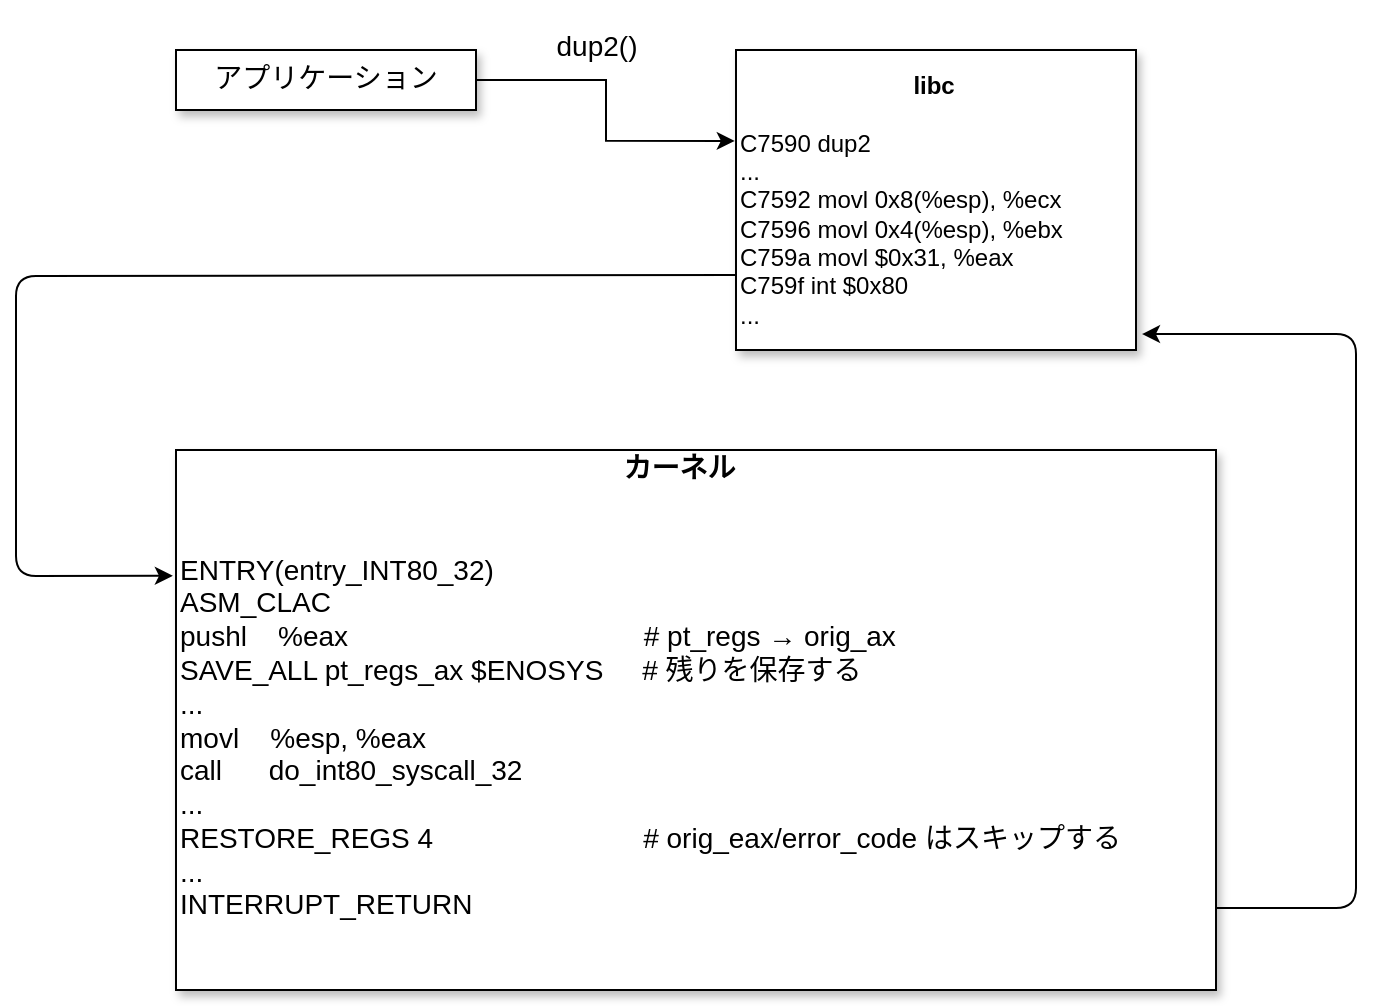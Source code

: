 <mxfile version="12.3.2" type="device" pages="1"><diagram id="YBTkCAYPbzrpNgItM52L" name="ページ1"><mxGraphModel dx="1408" dy="922" grid="1" gridSize="10" guides="1" tooltips="1" connect="1" arrows="1" fold="1" page="1" pageScale="1" pageWidth="1169" pageHeight="827" math="0" shadow="0"><root><mxCell id="0"/><mxCell id="1" parent="0"/><mxCell id="0CF-7zM9dTIY6h_y871J-6" value="&lt;font style=&quot;font-size: 12px&quot;&gt;&lt;font face=&quot;Helvetica&quot;&gt;&amp;nbsp; &amp;nbsp; &amp;nbsp; &amp;nbsp; &amp;nbsp; &amp;nbsp; &amp;nbsp; &amp;nbsp; &amp;nbsp; &amp;nbsp; &amp;nbsp; &amp;nbsp; &amp;nbsp; &lt;b&gt;libc&lt;/b&gt;&lt;br&gt;&lt;br&gt;C7590 dup2&lt;br&gt;...&lt;br&gt;C7592 movl 0x8(%esp), %ecx&lt;br&gt;C7596 movl 0x4(%esp), %ebx&lt;br&gt;C759a movl $0x31, %eax&lt;br&gt;C759f int $0x80&lt;br&gt;...&lt;/font&gt;&lt;br&gt;&lt;/font&gt;" style="rounded=0;whiteSpace=wrap;html=1;shadow=1;glass=0;align=left;fontFamily=Lucida Console;" parent="1" vertex="1"><mxGeometry x="530" y="45" width="200" height="150" as="geometry"/></mxCell><mxCell id="0CF-7zM9dTIY6h_y871J-19" value="&lt;span style=&quot;font-size: 14px&quot;&gt;&amp;nbsp; &amp;nbsp; &amp;nbsp; &amp;nbsp; &amp;nbsp; &amp;nbsp; &amp;nbsp; &amp;nbsp; &amp;nbsp; &amp;nbsp; &amp;nbsp; &amp;nbsp; &amp;nbsp; &amp;nbsp; &amp;nbsp; &amp;nbsp; &amp;nbsp; &amp;nbsp; &amp;nbsp; &amp;nbsp; &amp;nbsp; &amp;nbsp; &amp;nbsp; &amp;nbsp; &amp;nbsp; &amp;nbsp; &amp;nbsp; &amp;nbsp; &amp;nbsp;&lt;b&gt;カーネル&lt;/b&gt;&lt;br&gt;&lt;br&gt;&lt;br&gt;ENTRY(entry_INT80_32)&lt;br&gt;ASM_CLAC&lt;br&gt;pushl&amp;nbsp; &amp;nbsp; %eax&amp;nbsp; &amp;nbsp; &amp;nbsp; &amp;nbsp; &amp;nbsp; &amp;nbsp; &amp;nbsp; &amp;nbsp; &amp;nbsp; &amp;nbsp; &amp;nbsp; &amp;nbsp; &amp;nbsp; &amp;nbsp; &amp;nbsp; &amp;nbsp; &amp;nbsp; &amp;nbsp; &amp;nbsp; # pt_regs → orig_ax&lt;br&gt;SAVE_ALL pt_regs_ax $ENOSYS&amp;nbsp; &amp;nbsp; &amp;nbsp;# 残りを保存する&lt;br&gt;...&lt;br&gt;movl&amp;nbsp; &amp;nbsp; %esp, %eax&lt;br&gt;call&amp;nbsp; &amp;nbsp; &amp;nbsp; do_int80_syscall_32&lt;br&gt;...&lt;br&gt;RESTORE_REGS 4&amp;nbsp; &amp;nbsp; &amp;nbsp; &amp;nbsp; &amp;nbsp; &amp;nbsp; &amp;nbsp; &amp;nbsp; &amp;nbsp; &amp;nbsp; &amp;nbsp; &amp;nbsp; &amp;nbsp; &amp;nbsp;# orig_eax/error_code はスキップする&lt;br&gt;...&lt;br&gt;INTERRUPT_RETURN&lt;br&gt;&lt;br&gt;&lt;br&gt;&lt;/span&gt;" style="rounded=0;whiteSpace=wrap;html=1;shadow=1;glass=0;align=left;" parent="1" vertex="1"><mxGeometry x="250" y="245" width="520" height="270" as="geometry"/></mxCell><mxCell id="-uV_nrc82huOzhdDmHXD-3" style="edgeStyle=orthogonalEdgeStyle;rounded=0;orthogonalLoop=1;jettySize=auto;html=1;entryX=-0.003;entryY=0.303;entryDx=0;entryDy=0;entryPerimeter=0;fontFamily=Lucida Console;" edge="1" parent="1" source="-uV_nrc82huOzhdDmHXD-1" target="0CF-7zM9dTIY6h_y871J-6"><mxGeometry relative="1" as="geometry"/></mxCell><mxCell id="-uV_nrc82huOzhdDmHXD-1" value="&lt;font face=&quot;ヒラギノ角ゴ Pro W5&quot;&gt;&lt;span style=&quot;font-size: 14px&quot;&gt;アプリケーション&lt;/span&gt;&lt;/font&gt;" style="rounded=0;whiteSpace=wrap;html=1;shadow=1;glass=0;" vertex="1" parent="1"><mxGeometry x="250" y="45" width="150" height="30" as="geometry"/></mxCell><mxCell id="-uV_nrc82huOzhdDmHXD-4" value="&lt;span style=&quot;font-weight: normal&quot;&gt;&lt;font style=&quot;font-size: 14px&quot;&gt;dup2()&lt;/font&gt;&lt;/span&gt;" style="text;strokeColor=none;fillColor=none;html=1;fontSize=24;fontStyle=1;verticalAlign=middle;align=center;" vertex="1" parent="1"><mxGeometry x="410" y="20" width="100" height="40" as="geometry"/></mxCell><mxCell id="-uV_nrc82huOzhdDmHXD-6" value="" style="endArrow=classic;html=1;fontFamily=Lucida Console;exitX=0;exitY=0.75;exitDx=0;exitDy=0;entryX=-0.003;entryY=0.233;entryDx=0;entryDy=0;entryPerimeter=0;" edge="1" parent="1" source="0CF-7zM9dTIY6h_y871J-6" target="0CF-7zM9dTIY6h_y871J-19"><mxGeometry width="50" height="50" relative="1" as="geometry"><mxPoint x="250" y="590" as="sourcePoint"/><mxPoint x="170" y="400" as="targetPoint"/><Array as="points"><mxPoint x="170" y="158"/><mxPoint x="170" y="308"/></Array></mxGeometry></mxCell><mxCell id="-uV_nrc82huOzhdDmHXD-7" value="" style="endArrow=classic;html=1;fontFamily=Lucida Console;exitX=1;exitY=0.848;exitDx=0;exitDy=0;exitPerimeter=0;entryX=1.015;entryY=0.947;entryDx=0;entryDy=0;entryPerimeter=0;" edge="1" parent="1" source="0CF-7zM9dTIY6h_y871J-19" target="0CF-7zM9dTIY6h_y871J-6"><mxGeometry width="50" height="50" relative="1" as="geometry"><mxPoint x="160" y="590" as="sourcePoint"/><mxPoint x="210" y="540" as="targetPoint"/><Array as="points"><mxPoint x="840" y="474"/><mxPoint x="840" y="187"/></Array></mxGeometry></mxCell></root></mxGraphModel></diagram></mxfile>